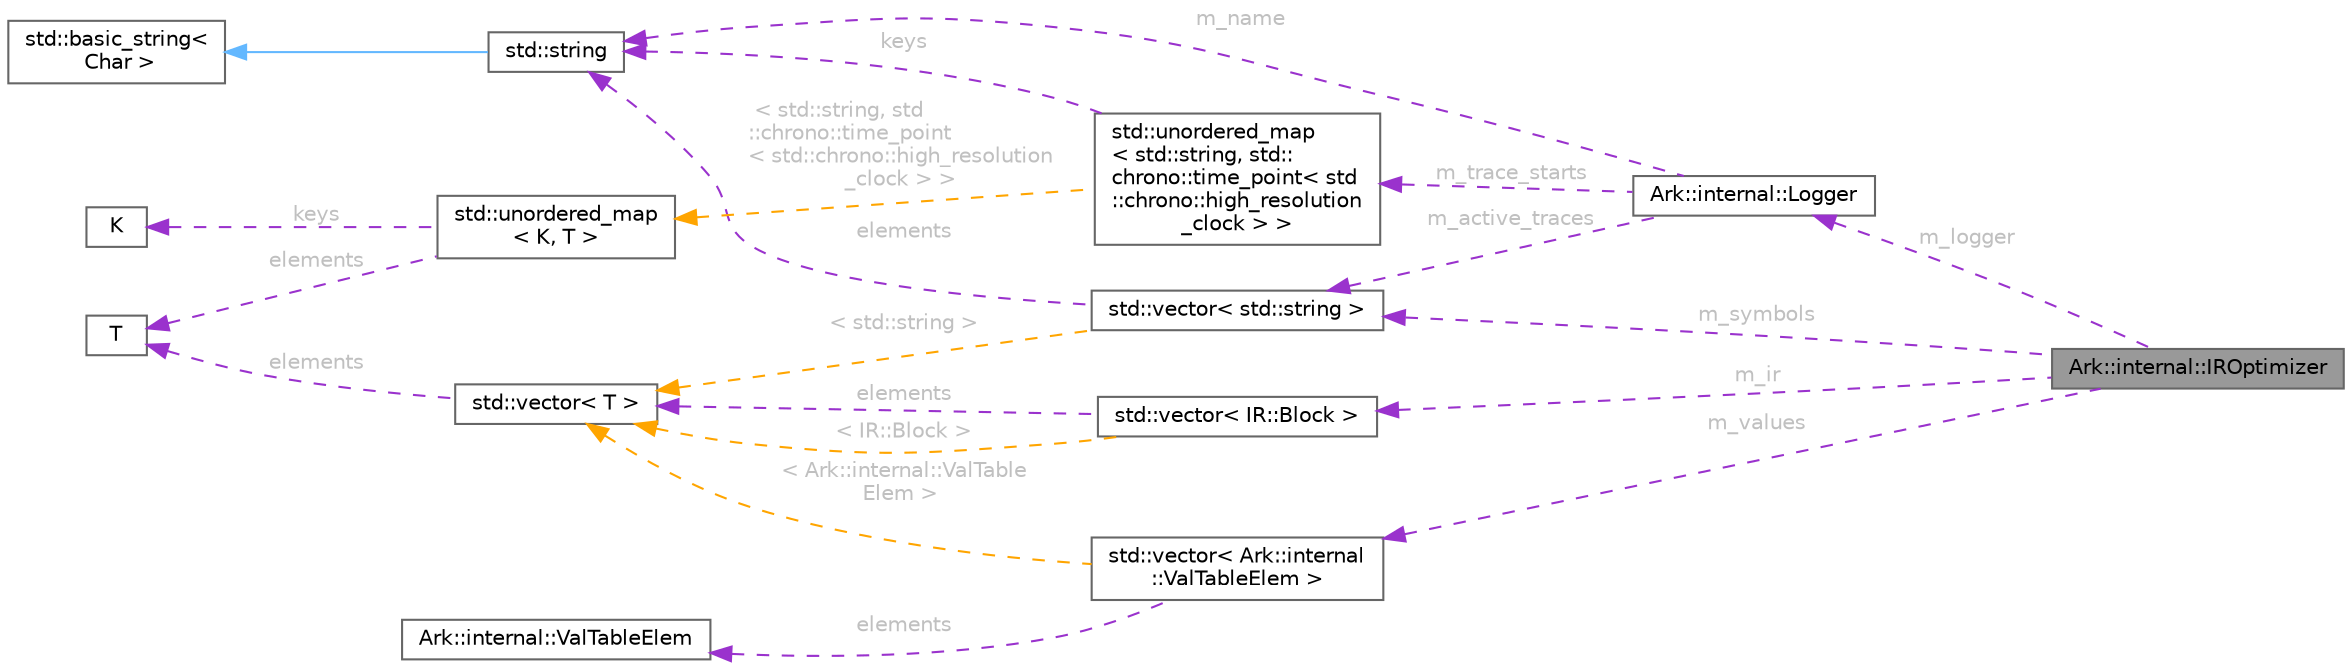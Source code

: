digraph "Ark::internal::IROptimizer"
{
 // INTERACTIVE_SVG=YES
 // LATEX_PDF_SIZE
  bgcolor="transparent";
  edge [fontname=Helvetica,fontsize=10,labelfontname=Helvetica,labelfontsize=10];
  node [fontname=Helvetica,fontsize=10,shape=box,height=0.2,width=0.4];
  rankdir="LR";
  Node1 [id="Node000001",label="Ark::internal::IROptimizer",height=0.2,width=0.4,color="gray40", fillcolor="grey60", style="filled", fontcolor="black",tooltip=" "];
  Node2 -> Node1 [id="edge1_Node000001_Node000002",dir="back",color="darkorchid3",style="dashed",tooltip=" ",label=" m_logger",fontcolor="grey" ];
  Node2 [id="Node000002",label="Ark::internal::Logger",height=0.2,width=0.4,color="gray40", fillcolor="white", style="filled",URL="$d6/d2f/classArk_1_1internal_1_1Logger.html",tooltip=" "];
  Node3 -> Node2 [id="edge2_Node000002_Node000003",dir="back",color="darkorchid3",style="dashed",tooltip=" ",label=" m_name",fontcolor="grey" ];
  Node3 [id="Node000003",label="std::string",height=0.2,width=0.4,color="gray40", fillcolor="white", style="filled",tooltip=" "];
  Node4 -> Node3 [id="edge3_Node000003_Node000004",dir="back",color="steelblue1",style="solid",tooltip=" "];
  Node4 [id="Node000004",label="std::basic_string\<\l Char \>",height=0.2,width=0.4,color="gray40", fillcolor="white", style="filled",tooltip=" "];
  Node5 -> Node2 [id="edge4_Node000002_Node000005",dir="back",color="darkorchid3",style="dashed",tooltip=" ",label=" m_trace_starts",fontcolor="grey" ];
  Node5 [id="Node000005",label="std::unordered_map\l\< std::string, std::\lchrono::time_point\< std\l::chrono::high_resolution\l_clock \> \>",height=0.2,width=0.4,color="gray40", fillcolor="white", style="filled",tooltip=" "];
  Node3 -> Node5 [id="edge5_Node000005_Node000003",dir="back",color="darkorchid3",style="dashed",tooltip=" ",label=" keys",fontcolor="grey" ];
  Node6 -> Node5 [id="edge6_Node000005_Node000006",dir="back",color="orange",style="dashed",tooltip=" ",label=" \< std::string, std\l::chrono::time_point\l\< std::chrono::high_resolution\l_clock \> \>",fontcolor="grey" ];
  Node6 [id="Node000006",label="std::unordered_map\l\< K, T \>",height=0.2,width=0.4,color="gray40", fillcolor="white", style="filled",tooltip=" "];
  Node7 -> Node6 [id="edge7_Node000006_Node000007",dir="back",color="darkorchid3",style="dashed",tooltip=" ",label=" keys",fontcolor="grey" ];
  Node7 [id="Node000007",label="K",height=0.2,width=0.4,color="gray40", fillcolor="white", style="filled",tooltip=" "];
  Node8 -> Node6 [id="edge8_Node000006_Node000008",dir="back",color="darkorchid3",style="dashed",tooltip=" ",label=" elements",fontcolor="grey" ];
  Node8 [id="Node000008",label="T",height=0.2,width=0.4,color="gray40", fillcolor="white", style="filled",tooltip=" "];
  Node9 -> Node2 [id="edge9_Node000002_Node000009",dir="back",color="darkorchid3",style="dashed",tooltip=" ",label=" m_active_traces",fontcolor="grey" ];
  Node9 [id="Node000009",label="std::vector\< std::string \>",height=0.2,width=0.4,color="gray40", fillcolor="white", style="filled",tooltip=" "];
  Node3 -> Node9 [id="edge10_Node000009_Node000003",dir="back",color="darkorchid3",style="dashed",tooltip=" ",label=" elements",fontcolor="grey" ];
  Node10 -> Node9 [id="edge11_Node000009_Node000010",dir="back",color="orange",style="dashed",tooltip=" ",label=" \< std::string \>",fontcolor="grey" ];
  Node10 [id="Node000010",label="std::vector\< T \>",height=0.2,width=0.4,color="gray40", fillcolor="white", style="filled",tooltip=" "];
  Node8 -> Node10 [id="edge12_Node000010_Node000008",dir="back",color="darkorchid3",style="dashed",tooltip=" ",label=" elements",fontcolor="grey" ];
  Node11 -> Node1 [id="edge13_Node000001_Node000011",dir="back",color="darkorchid3",style="dashed",tooltip=" ",label=" m_ir",fontcolor="grey" ];
  Node11 [id="Node000011",label="std::vector\< IR::Block \>",height=0.2,width=0.4,color="gray40", fillcolor="white", style="filled",tooltip=" "];
  Node10 -> Node11 [id="edge14_Node000011_Node000010",dir="back",color="darkorchid3",style="dashed",tooltip=" ",label=" elements",fontcolor="grey" ];
  Node10 -> Node11 [id="edge15_Node000011_Node000010",dir="back",color="orange",style="dashed",tooltip=" ",label=" \< IR::Block \>",fontcolor="grey" ];
  Node9 -> Node1 [id="edge16_Node000001_Node000009",dir="back",color="darkorchid3",style="dashed",tooltip=" ",label=" m_symbols",fontcolor="grey" ];
  Node12 -> Node1 [id="edge17_Node000001_Node000012",dir="back",color="darkorchid3",style="dashed",tooltip=" ",label=" m_values",fontcolor="grey" ];
  Node12 [id="Node000012",label="std::vector\< Ark::internal\l::ValTableElem \>",height=0.2,width=0.4,color="gray40", fillcolor="white", style="filled",tooltip=" "];
  Node13 -> Node12 [id="edge18_Node000012_Node000013",dir="back",color="darkorchid3",style="dashed",tooltip=" ",label=" elements",fontcolor="grey" ];
  Node13 [id="Node000013",label="Ark::internal::ValTableElem",height=0.2,width=0.4,color="gray40", fillcolor="white", style="filled",URL="$d8/dc4/structArk_1_1internal_1_1ValTableElem.html",tooltip="A Compiler Value class helper to handle multiple types."];
  Node10 -> Node12 [id="edge19_Node000012_Node000010",dir="back",color="orange",style="dashed",tooltip=" ",label=" \< Ark::internal::ValTable\lElem \>",fontcolor="grey" ];
}
